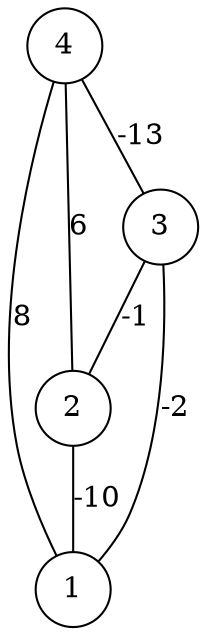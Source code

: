 graph { 
	 fontname="Helvetica,Arial,sans-serif" 
	 node [shape = circle]; 
	 4 -- 1 [label = "8"];
	 4 -- 2 [label = "6"];
	 4 -- 3 [label = "-13"];
	 3 -- 1 [label = "-2"];
	 3 -- 2 [label = "-1"];
	 2 -- 1 [label = "-10"];
	 1;
	 2;
	 3;
	 4;
}
